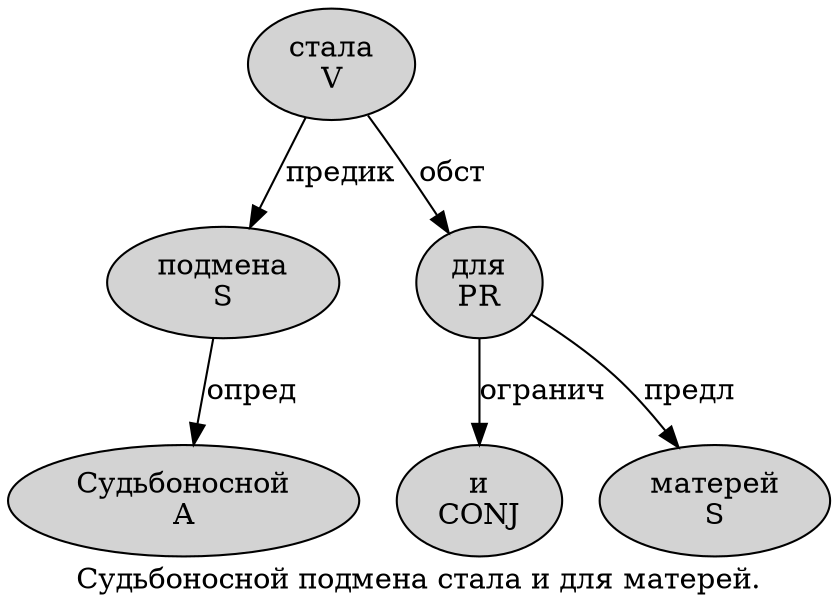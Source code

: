 digraph SENTENCE_621 {
	graph [label="Судьбоносной подмена стала и для матерей."]
	node [style=filled]
		0 [label="Судьбоносной
A" color="" fillcolor=lightgray penwidth=1 shape=ellipse]
		1 [label="подмена
S" color="" fillcolor=lightgray penwidth=1 shape=ellipse]
		2 [label="стала
V" color="" fillcolor=lightgray penwidth=1 shape=ellipse]
		3 [label="и
CONJ" color="" fillcolor=lightgray penwidth=1 shape=ellipse]
		4 [label="для
PR" color="" fillcolor=lightgray penwidth=1 shape=ellipse]
		5 [label="матерей
S" color="" fillcolor=lightgray penwidth=1 shape=ellipse]
			1 -> 0 [label="опред"]
			4 -> 3 [label="огранич"]
			4 -> 5 [label="предл"]
			2 -> 1 [label="предик"]
			2 -> 4 [label="обст"]
}